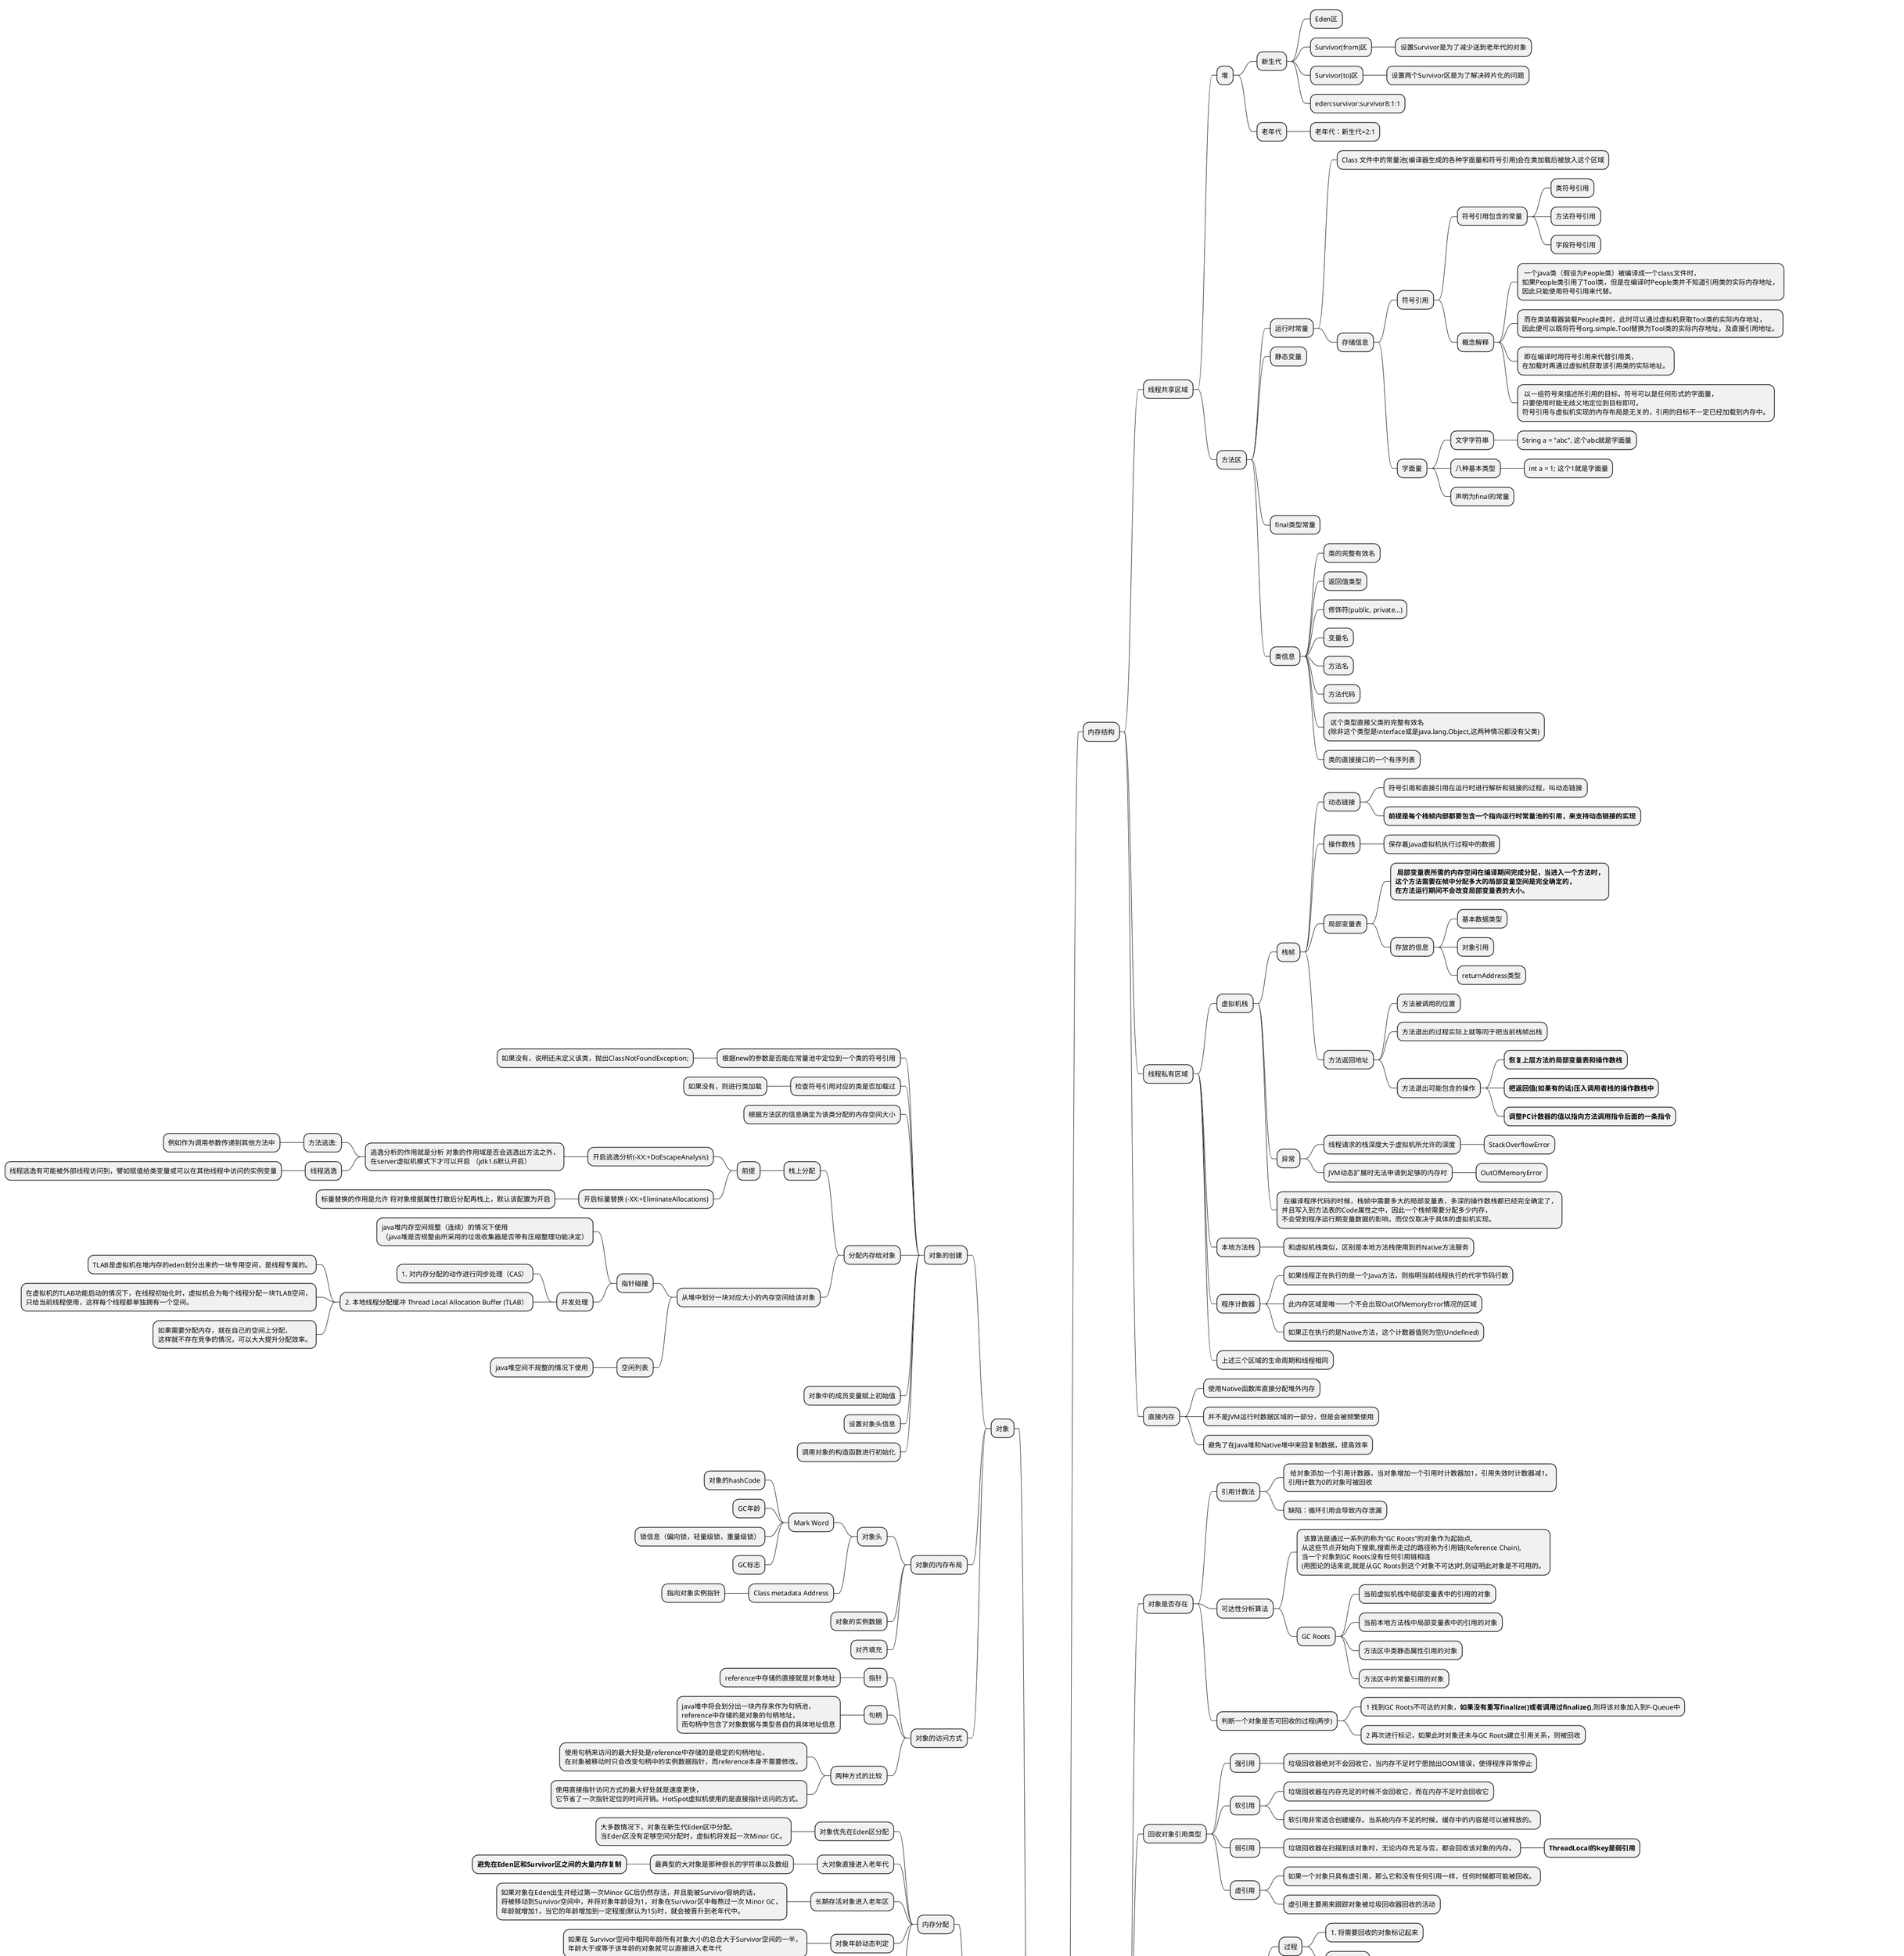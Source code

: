 @startmindmap
+ JVM
++ 内存结构
+++ 线程共享区域
++++ 堆
+++++ 新生代
++++++ Eden区
++++++ Survivor(from)区
+++++++ 设置Survivor是为了减少送到老年代的对象
++++++ Survivor(to)区
+++++++ 设置两个Survivor区是为了解决碎片化的问题
++++++ eden:survivor:survivor8:1:1
+++++ 老年代
++++++ 老年代：新生代=2:1
++++ 方法区
+++++ 运行时常量
++++++ Class 文件中的常量池(编译器生成的各种字面量和符号引用)会在类加载后被放入这个区域
++++++ 存储信息
+++++++ 符号引用
++++++++ 符号引用包含的常量
+++++++++ 类符号引用
+++++++++ 方法符号引用
+++++++++ 字段符号引用
++++++++ 概念解释
*********: 一个java类（假设为People类）被编译成一个class文件时，
如果People类引用了Tool类，但是在编译时People类并不知道引用类的实际内存地址，
因此只能使用符号引用来代替。;
*********: 而在类装载器装载People类时，此时可以通过虚拟机获取Tool类的实际内存地址，
因此便可以既将符号org.simple.Tool替换为Tool类的实际内存地址，及直接引用地址。;
*********: 即在编译时用符号引用来代替引用类，
在加载时再通过虚拟机获取该引用类的实际地址。;
*********: 以一组符号来描述所引用的目标，符号可以是任何形式的字面量，
只要使用时能无歧义地定位到目标即可。
符号引用与虚拟机实现的内存布局是无关的，引用的目标不一定已经加载到内存中。;
+++++++ 字面量
++++++++ 文字字符串
+++++++++ String a = "abc", 这个abc就是字面量
++++++++ 八种基本类型
+++++++++ int a = 1; 这个1就是字面量
++++++++ 声明为final的常量
+++++ 静态变量
+++++ final类型常量
+++++ 类信息
++++++ 类的完整有效名
++++++ 返回值类型
++++++ 修饰符(public, private...)
++++++ 变量名
++++++ 方法名
++++++ 方法代码
******: 这个类型直接父类的完整有效名
(除非这个类型是interface或是java.lang.Object,这两种情况都没有父类);
++++++ 类的直接接口的一个有序列表
+++ 线程私有区域
++++ 虚拟机栈
+++++ 栈帧
++++++ 动态链接
+++++++ 符号引用和直接引用在运行时进行解析和链接的过程，叫动态链接
+++++++ <B>前提是每个栈帧内部都要包含一个指向运行时常量池的引用，来支持动态链接的实现
++++++ 操作数栈
+++++++ 保存着Java虚拟机执行过程中的数据
++++++ 局部变量表
*******: <B>局部变量表所需的内存空间在编译期间完成分配，当进入一个方法时，
<B>这个方法需要在帧中分配多大的局部变量空间是完全确定的，
<B>在方法运行期间不会改变局部变量表的大小。;
+++++++ 存放的信息
++++++++ 基本数据类型
++++++++ 对象引用
++++++++ returnAddress类型
++++++ 方法返回地址
+++++++ 方法被调用的位置
+++++++ 方法退出的过程实际上就等同于把当前栈帧出栈
+++++++ 方法退出可能包含的操作
++++++++ <B>恢复上层方法的局部变量表和操作数栈
++++++++ <B>把返回值(如果有的话)压入调用者栈的操作数栈中
++++++++ <B>调整PC计数器的值以指向方法调用指令后面的一条指令
+++++ 异常
++++++ 线程请求的栈深度大于虚拟机所允许的深度
+++++++ StackOverflowError
++++++ JVM动态扩展时无法申请到足够的内存时
+++++++ OutOfMemoryError
*****: 在编译程序代码的时候，栈帧中需要多大的局部变量表，多深的操作数栈都已经完全确定了，
并且写入到方法表的Code属性之中，因此一个栈帧需要分配多少内存，
不会受到程序运行期变量数据的影响，而仅仅取决于具体的虚拟机实现。;
++++ 本地方法栈
+++++ 和虚拟机栈类似，区别是本地方法栈使用到的Native方法服务
++++ 程序计数器
+++++ 如果线程正在执行的是一个Java方法，则指明当前线程执行的代字节码行数
+++++ 此内存区域是唯一一个不会出现OutOfMemoryError情况的区域
+++++ 如果正在执行的是Native方法，这个计数器值则为空(Undefined)
++++ 上述三个区域的生命周期和线程相同
+++ 直接内存
++++ 使用Native函数库直接分配堆外内存
++++ 并不是JVM运行时数据区域的一部分，但是会被频繁使用
++++ 避免了在Java堆和Native堆中来回复制数据，提高效率
++ 垃圾回收
+++ 对象是否存在
++++ 引用计数法
*****: 给对象添加一个引用计数器，当对象增加一个引用时计数器加1，引用失效时计数器减1。
引用计数为0的对象可被回收;
+++++ 缺陷：循环引用会导致内存泄漏
++++ 可达性分析算法
*****: 该算法是通过一系列的称为“GC Roots”的对象作为起始点,
从这些节点开始向下搜索,搜索所走过的路径称为引用链(Reference Chain),
当一个对象到GC Roots没有任何引用链相连
(用图论的话来说,就是从GC Roots到这个对象不可达)时,则证明此对象是不可用的。;
+++++ GC Roots
++++++ 当前虚拟机栈中局部变量表中的引用的对象
++++++ 当前本地方法栈中局部变量表中的引用的对象
++++++ 方法区中类静态属性引用的对象
++++++ 方法区中的常量引用的对象
++++ 判断一个对象是否可回收的过程(两步)
+++++ 1 找到GC Roots不可达的对象，<B>如果没有重写finalize()或者调用过finalize()</B>,则将该对象加入到F-Queue中
+++++ 2 再次进行标记，如果此时对象还未与GC Roots建立引用关系，则被回收
+++ 回收对象引用类型
++++ 强引用
+++++ 垃圾回收器绝对不会回收它，当内存不足时宁愿抛出OOM错误，使得程序异常停止
++++ 软引用
+++++ 垃圾回收器在内存充足的时候不会回收它，而在内存不足时会回收它
+++++ 软引用非常适合创建缓存。当系统内存不足的时候，缓存中的内容是可以被释放的。
++++ 弱引用
+++++ 垃圾回收器在扫描到该对象时，无论内存充足与否，都会回收该对象的内存。
++++++ <B>ThreadLocal的key是弱引用
++++ 虚引用
+++++ 如果一个对象只具有虚引用，那么它和没有任何引用一样，任何时候都可能被回收。
+++++ 虚引用主要用来跟踪对象被垃圾回收器回收的活动
+++ 垃圾收集算法
++++ 标记-清除
+++++ 过程
++++++ 1. 将需要回收的对象标记起来
++++++ 2. 清除对象
+++++ 缺陷
++++++ 1. 标记和清除的效率都不高
++++++ 2. 产生大量的不连续的内存碎片
++++ 复制算法
*****: 复制算法是将内存划分为两块大小相等的区域，每次使用时都只用其中一块区域，
当发生垃圾回收时会将存活的对象全部复制到未使用的区域，然后对之前的区域进行全部回收。;
+++++ 新生代使用的是复制算法
+++++ 优点
++++++ 简单高效，不会出现内存碎片问题
+++++ 缺陷
++++++ 内存利用率低
++++++ 存活对象较多时效率明显会降低
++++ 标记-整理
*****: 原理和标记清除算法类似，只是最后一步的清除改为了<B>将存活的对象全部移动到一端，
然后再将边界之外的内存全部回收。;
+++++ 老年代使用的是标记-整理算法
+++++ 缺陷
++++++ 需要移动大量对象，效率不高
++++ 分代回收算法
+++++ 根据各个年代的特点选取不同的垃圾收集算法
+++++ 新生代使用复制算法
+++++ 老年代使用标记-整理或者标记-清除算法
+++ 垃圾收集器
++++ Serial收集器
+++++ 串行单线程收集器
+++++ 优点：简单高效
+++++ 是Client模式下的默认新生代收集器
++++ ParNew收集器
+++++ Serial收集器的多线程版本
*****: 是Server模式下的虚拟机首选新生代收集器，除了性能原因外，
主要是因为<B>除了Serial收集器，只有它能与CMS收集器配合工作。;
++++ Parallel Scavenge收集器
+++++ 多线程收集器
+++++ “吞吐量优先”收集器，更加关注系统的吞吐量
+++++ 适合在后台运算而不需要太多交互的任务
++++ Serial Old收集器
+++++ Serial收集器的老年代版本
+++++ 可用于Client模式下
+++++ 用于Server模式下时
++++++ 在 JDK 1.5 以及之前版本（Parallel Old 诞生以前）中与 Parallel Scavenge 收集器搭配使用
++++++ 作为 CMS 收集器的后备预案，在并发收集发生 Concurrent Mode Failure 时使用。
++++ ParNew Old收集器
+++++ Parallel Scavenge收集器的老年代版本
+++++ 注重程序吞吐量
++++ CMS收集器
+++++ 流程
++++++ 初始标记：仅仅只是标记一下 GC Roots 能直接关联到的对象，速度很快，<B>需要停顿（STW）
++++++ 并发标记：从GC Root 开始对堆中对象进行可达性分析，找到存活对象，它在整个回收过程中耗时最长，不需要停顿。
++++++ 重新标记：为了修正并发标记期间因用户程序继续运作而导致标记产生变动的那一部分对象的标记记录，<B>需要停顿(STW)
++++++ 并发清除：不需要停顿。
+++++ 缺陷
++++++ 吞吐量低
+++++++ 低停顿时间是以牺牲吞吐量为代价的，导致 CPU 利用率不够高
++++++ 无法处理浮动垃圾，可能出现 Concurrent Mode Failure
+++++++ 浮动垃圾是指并发清除阶段由于用户线程继续运行而产生的垃圾，这部分垃圾只能到下一次 GC 时才能进行回收
+++++++ 由于浮动垃圾的存在，因此需要预留出一部分内存，意味着 CMS 收集不能像其它收集器那样等待老年代快满的时候再回收。
+++++++ 如果预留的内存不够存放浮动垃圾，就会出现 Concurrent Mode Failure，<B>这时虚拟机将临时启用 Serial Old 来替代 CMS
++++++ 会产生空间碎片
+++++++ 标记-清除算法会导致产生不连续的空间碎片
++++ G1收集器
+++++ G1 把堆划分成多个大小相等的独立区域（Region），新生代和老年代不再物理隔离。
+++++ 流程
******: 初始标记：仅仅只是标记一下GC Roots 能直接关联到的对象，并且修改TAMS（Nest Top Mark Start）的值，
让下一阶段用户程序并发运行时，能在正确可以的Region中创建对象，此阶段需要停顿线程(STW)，但耗时很短。;
******: 并发标记：从GC Root 开始对堆中对象进行可达性分析，找到存活对象，
此阶段耗时较长，但可与用户程序并发执行。;
******: 最终标记：为了修正在并发标记期间因用户程序继续运作而导致标记产生变动的那一部分标记记录，
虚拟机将这段时间对象变化记录在线程的 Remembered Set Logs 里面，
最终标记阶段需要把 Remembered Set Logs 的数据合并到 Remembered Set 中。
这阶段需要停顿线程(STW)，但是可并行执行。;
******: 筛选回收：首先对各个 Region 中的回收价值和成本进行排序，根据用户所期望的 GC 停顿时间来制定回收计划。
此阶段其实也可以做到与用户程序一起并发执行，但是因为只回收一部分 Region，
时间是用户可控制的，而且停顿用户线程将大幅度提高收集效率。;
+++++ 特点
++++++ 空间整合，不会产生内存碎片
++++++ 可预测的停顿
+++++ 参数设置
++++++ -XX:+UseG1GC
++++++ -XX:MaxGCPauseMillis
++ 类加载机制
+++ 类生命周期
++++ 加载
++++ 验证
++++ 准备
++++ 解析
++++ 初始化
++++ 使用
++++ 卸载
+++ 类加载器
++++ 启动类加载器
+++++ C++实现，是虚拟机自身的一部分
+++++ 负责将存放在<JRE_HOME>/lib 目录中的类库加载到虚拟机内存中
++++ 其他加载器
+++++ 由Java实现，独立于虚拟机外部，并且全都继承自抽象类java.lang.ClassLoader
+++++ 分类
++++++ 启动类加载器
++++++ 扩展类加载器
*******: 它负责将<JAVA_HOME>/lib/ext或者
被java.ext.dir系统变量所指定路径中的所有类库加载到内存中;
++++++ 应用程序类加载器
+++++++ 它负责加载用户类路径(ClassPath)上所指定的类库
++++++ 自定义类加载器
+++++++ 用户根据需求自己定义的。也要需要继承自己的ClassLoader
++++ 双亲委派模型
+++++ 内容
******:如果一个类加载器收到类加载的请求，它首先不会自己去尝试加载这个类，
而是把这个请求委派给父类加载器完成，
只有当父加载器在自己的搜索范围内找不到指定的类时（即ClassNotFoundException），
子加载器才会尝试自己去加载。;
+++++ 实现
++++++ 首先检查类是否被加载；
++++++ 若未加载，则调用父类加载器的loadClass方法；
++++++ 若该方法抛出ClassNotFoundException异常，则表示父类加载器无法加载，则当前类加载器调用findClass加载类；
++++++ 若父类加载器可以加载，则直接返回Class对象；
+++++ 好处
++++++ 保证java类库中的类不受用户类影响，防止用户自定义一个类库中的同名类，引起问题
+++++ 破坏
++++++ 基础类需要调用用户的代码
+++++++ 解决方式
++++++++ 线程上下文类加载器
*********: 也就是父类加载器请求子类加载器去完成类加载的动作，
这种行为实际上就是打通了双亲委派模型层次结构来逆向使用类加载器，
实际上已经违背了双亲委派模型的一般性原;
+++++++ 实现方法
++++++++ 重写ClassLoader类的loadClass()
+++++++ 示例
++++++++ JDBC
*********: 原生的JDB中的类是放在rt.jar包的，是由启动类加载器进行类加载的，
JDBC中的Driver类中需要动态去加载不同数据库类型的Driver类;
++++++++ JNDI服务需要调用由独立厂商实现并部署在应用程序的ClassPath下的JNDI接口提供者的代码
++++++ 重写loadClass方法
+++++++ 双亲委派模型的具体实现就在loadClass()方法中
++++++ 用户对程序的动态性的追求
*******: 例如OSGi(面向Java的动态模型系统)的出现。
在OSGi环境下，类加载器不再是双亲委派模型中的树状结构，
而是进一步发展为网状结构。;
+++++++ 代码热替换、模块热部署
++++++ 典型的打破双亲委派模型的框架和中间件有tomcat与osgi
*****: <B>模型要求除了顶层的启动类加载器外，其余的类加载器都应有自己的父类加载器。
<B>这里类加载器之间的父子关系一般通过组合（Composition）关系来实现，
<B>而不是通过继承（Inheritance）的关系实现。;
+++ 类加载过程
++++ 加载
+++++ 将编译后的.Class静态文件转换到内存中(方法区)，然后暴露出来让程序员能访问到
++++ 验证
+++++ 确保Class文件的字节流中包含的信息符合当前虚拟机的要求，并且不会危害虚拟机自身的安全
++++ 准备
+++++ 准备阶段为类变量分配内存并设置初始值，使用的是方法区的内存
++++ 解析
+++++ 将class文件的常量池的符号引用替换为直接引用的过程（是静态链接）
+++++ <B>可能发生在初始化阶段之前，也可能发生在初始化阶段之后，后者是为了支持Java的动态绑定。
++++ 初始化
+++++ 为类的静态变量赋予程序中指定的初始值，还有执行静态代码块中的程序（执行<cinit>()方法）。
+++ 类加载方式
++++ 1、命令行启动应用时候由JVM初始化加载
++++ 2、通过Class.forName()方法动态加载
++++ 3、通过ClassLoader.loadClass()方法动态加载
+++ 类加载时机
++++ 遇到new,getStatic,putStatic,invokeStatic这四条指令
+++++ new一个对象时
+++++ 调用一个类的静态方法
+++++ 直接操作一个类的static属性
++++ 使用java.lang.reflect进行反射调用
++++ 初始化类时，没有初始化父类，先初始化父类
++++ 虚拟机启动时，用户指定的主类（main）
***: 虚拟机把描述类的数据从class文件加载到内存，并对数据进行校验、
转换解析和初始化，最终形成可以被虚拟机直接使用的Java类型;
****:类的加载指的是将类的.class文件中的二进制数据读入到内存中，将其放在运行时数据区的方法区内，
然后在堆区创建一个 java.lang.Class对象，用来封装类在方法区内的数据结构。
类的加载的最终产品是位于堆区中的 Class对象， Class对象封装了类在方法区内的数据结构，
并且向Java程序员提供了访问方法区内的数据结构的接口。;
++ class文件结构
+++ 魔数
++++ 唯一作用是用于确定这个文件是否为一个能被虚拟机接受的Class文件。
+++ 版本号
+++ 常量池
++++ 字面量
++++ 符号引用
+++ 访问标志
++++ 用于识别一些类或接口层次的访问信息
*****:是否final
是否public,否则是private
是否是接口
是否可用invokespecial字节码指令
是否是abstract
是否是注解
是否是枚举;
+++ 类索引，父类索引，接口索引集合
++++ 这三项数据主要用于确定这个类的继承关系
+++++ 类索引
++++++ 用于确定这个类的全限定名
+++++ 父类索引
++++++ 用于确定这个类父类的全限定名
+++++ 接口索引
++++++ 描述这个类实现了哪些接口
+++ 字段表集合
++++ 表结构
+++++ 访问标志
+++++ 名称索引
+++++ 描述符索引
+++++ 属性表集合
++++ 字段表用于描述接口或类中声明的变量，包括类级别（static）和实例级别变量，不包括在方法内部声明的变量
++++ 简单来说，字段表集合存储字段的修饰符+名称
++++ <B>变量修饰符使用标志位表示，字段数据类型和字段名称则引用常量池中常量表示。
+++ 方法表集合
++++ 访问标志
++++ 名称索引
++++ 描述符索引
++++ 属性表集合
*****: Java代码经过编译器编译为字节码之后，
存储在方法属性表集合中一个名叫"Code"的属性中;
+++ 属性表集合
++++ 在Class文件、字段表、方法表都可以携带子集的属性表集合，以用于描述某些场景专有的信息。
-- 对象
--- 对象的创建
---- 根据new的参数是否能在常量池中定位到一个类的符号引用
----- 如果没有，说明还未定义该类，抛出ClassNotFoundException;
---- 检查符号引用对应的类是否加载过
----- 如果没有，则进行类加载
---- 根据方法区的信息确定为该类分配的内存空间大小
---- 分配内存给对象
----- 栈上分配
------ 前提
------- 开启逃逸分析(-XX:+DoEscapeAnalysis)
-------- 逃逸分析的作用就是分析 对象的作用域是否会逃逸出方法之外，\l在server虚拟机模式下才可以开启 （jdk1.6默认开启）
--------- 方法逃逸:
---------- 例如作为调用参数传递到其他方法中
--------- 线程逃逸
---------- 线程逃逸有可能被外部线程访问到，譬如赋值给类变量或可以在其他线程中访问的实例变量
------- 开启标量替换 (-XX:+EliminateAllocations)
-------- 标量替换的作用是允许 将对象根据属性打散后分配再栈上，默认该配置为开启
----- 从堆中划分一块对应大小的内存空间给该对象
------ 指针碰撞
------- java堆内存空间规整（连续）的情况下使用\l（java堆是否规整由所采用的垃圾收集器是否带有压缩整理功能决定）
------- 并发处理
-------- 1. 对内存分配的动作进行同步处理（CAS）
-------- 2. 本地线程分配缓冲 Thread Local Allocation Buffer (TLAB）
--------- TLAB是虚拟机在堆内存的eden划分出来的一块专用空间，是线程专属的。
--------- 在虚拟机的TLAB功能启动的情况下，在线程初始化时，虚拟机会为每个线程分配一块TLAB空间，\l只给当前线程使用，这样每个线程都单独拥有一个空间。
--------- 如果需要分配内存，就在自己的空间上分配，\l这样就不存在竞争的情况，可以大大提升分配效率。
------ 空闲列表
------- java堆空间不规整的情况下使用
---- 对象中的成员变量赋上初始值
---- 设置对象头信息
---- 调用对象的构造函数进行初始化
--- 对象的内存布局
---- 对象头
----- Mark Word
------ 对象的hashCode
------ GC年龄
------ 锁信息（偏向锁，轻量级锁，重量级锁）
------ GC标志
----- Class metadata Address
------ 指向对象实例指针
---- 对象的实例数据
---- 对齐填充
--- 对象的访问方式
---- 指针
----- reference中存储的直接就是对象地址
---- 句柄
----- java堆中将会划分出一块内存来作为句柄池，\lreference中存储的是对象的句柄地址，\l而句柄中包含了对象数据与类型各自的具体地址信息
---- 两种方式的比较
----- 使用句柄来访问的最大好处是reference中存储的是稳定的句柄地址，\l在对象被移动时只会改变句柄中的实例数据指针，而reference本身不需要修改。
----- 使用直接指针访问方式的最大好处就是速度更快，\l它节省了一次指针定位的时间开销。HotSpot虚拟机使用的是直接指针访问的方式。
-- 内存相关
--- 内存分配
---- 对象优先在Eden区分配
----- 大多数情况下，对象在新生代Eden区中分配。\l当Eden区没有足够空间分配时，虚拟机将发起一次Minor GC。
---- 大对象直接进入老年代
----- 最典型的大对象是那种很长的字符串以及数组
------ <B>避免在Eden区和Survivor区之间的大量内存复制
---- 长期存活对象进入老年区
----- 如果对象在Eden出生并经过第一次Minor GC后仍然存活，并且能被Survivor容纳的话，\l将被移动到Survivor空间中，并将对象年龄设为1，对象在Survivor区中每熬过一次 Minor GC，\l年龄就增加1，当它的年龄增加到一定程度(默认为15)时，就会被晋升到老年代中。
---- 对象年龄动态判定
----- 如果在 Survivor空间中相同年龄所有对象大小的总合大于Survivor空间的一半，\l年龄大于或等于该年龄的对象就可以直接进入老年代
---- 空间分配担保
----- 在发生Minor GC之前，虚拟机会先检查老年代最大可用的连续空间是否大于新生代所有对象总空间，\l如果这个条件成立，那么Minor GC可以确保是安全的。\l如果不成立，则虚拟机会查看<B>HandlePromotionFailure</B>设置值是否允许担保失败。\l如果允许，那么会继续检查老年代最大可用的连续空间是否大于历次晋升到老年代对象的平均大小，\l如果大于，将尝试着进行一次Minor GC，尽管这次Minor GC是有风险的，如果担保失败则会进行一次Full GC；\l如果小于，或者HandlePromotionFailure设置不允许冒险，那这时也要改为进行一次Full GC。
--- 内存回收
---- Minor GC
----- 特点
------ 发生在新生代上,发生频繁,执行速度快
----- 触发条件
------ Eden区空间不足
------ 空间分配担保
---- Full GC
----- 特点
------ 发生在老年代上,较少发生,执行速度较慢
----- 触发条件
------ 调用System.gc()
------ 老年代区域空间不足
------ 空间分配担保失败
------ JDK 1.7及以前的永久代（方法区）空间不足
------ CMS GC处理浮动垃圾时，如果新生代空间不足，则采用空间分配担保机制，\l如果老年代空间不足，则触发Full GC
--- 内存溢出
---- 程序在申请内存时，没有足够的内存空间
---- 内存溢出的构造方式
----- OutOfMemoryError:不断创建对象
----- 栈溢出
------ StackOverflowError: 增大本地变量表，例如不合理的递归
------ OutOfMemoryError:不断建立线程
----- 方法区和运行时常量池溢出
------ OutOfMemoryError:通过String.intern()方法不断向常量池中添加常量,\l例如String.valueOf(i++).intern()
----- 本机内存直接溢出
--- 内存泄漏
---- 程序在申请内存后，无法释放已申请的内存空间
---- 原因
----- 长生命周期的对象持有短生命周期对象的引用
------ 例如将ArrayList设置为静态变量，则容器中的对象在程序结束之前将不能被释放，从而造成内存泄漏
----- 连接未关闭
------ 如数据库连接、网络连接和IO连接等，只有连接被关闭后，垃圾回收器才会回收对应的对象
----- 变量作用域不合理
------ 1 一个变量的定义的作用范围大于其使用范围
------ 2 如果没有及时地把对象设置为null
----- 内部类持有外部类
------ Java的非静态内部类的这种创建方式，会隐式地持有外部类的引用，而且默认情况下这个引用是强引用，\l因此，如果内部类的生命周期长于外部类的生命周期，程序很容易就产生内存泄漏
------ 解决方法
------- 将内部类定义为static
------- 用static的变量引用匿名内部类的实例
------- 或将匿名内部类的实例化操作放到外部类的静态方法中
----- Hash值改变
------ <B>在集合中，如果修改了对象中的那些参与计算哈希值的字段，会导致无法从集合中单独删除当前对象，造成内存泄露
-- JVM调优
--- 常见参数
---- Xms
----- 堆内存初始大小
---- Xmx
----- 堆内存最大值（一般设置 -Xms=-Xmx。这样可以获得固定大小的堆内存，减少GC 次数和耗时，可以使得堆相对稳定）
---- Xmn
----- 设置新生代的大小。太小会增加YGC，太大会减小老年代大小，一般设置为整个堆的1/4到1/3；
---- Xss
----- 设置Java 线程堆栈大小
---- -XX:SurvivorRatio
----- 年轻代和两个Survivor的比值。默认值为8，代表比值为 8:1:1；
---- -XX:NewRatio
----- 设置年轻代和年老代的比值。如果为3，表示年轻代与老 年代比值为 1:3，默认值为2；
---- -XX:+PrintGCDetails
----- 开启GC日志
---- -XX:ParallelGCThreads
----- 设置 STW 工作线程数的值。将n的值设置为逻辑处理器的数量。n的值与逻辑处理器的数量相同，最多为 8。
---- -XX:+HeapDumpOnOutOfMemoryError
----- 让 JVM 在发生内存溢出的时候自动生成内存快照，方便排查问题
---- -XX:+UseG1GC
----- 使用G1垃圾收集器
---- -XX:MaxGCPauseMillis
----- 设置最大的垃圾收集时的停顿时间，单位为毫秒
--- 健康GC指标
---- minor GC 单次耗时 < 50ms，频率10秒以上。说明年轻代OK。
---- Full GC 单次耗时 < 1秒，频率10分钟以上（最好没有），说明年老代OK。
---- CMS GC  一天一次左右
--- GC调优目的
---- GC时间够少，GC次数够少
--- 调优思路
---- 优化维度
----- 频率
------ YGC
------- 如果 YGC 超过5秒一次，甚至更长，说明系统内存 过大，应该缩小容量，\l如果频率很高，说明 Eden 区过小，可以将 Eden 区增 大，\l但整个新生代的容量应该在堆的 30% ­ 40%之间，eden，from 和 to 的比 例应该在 8：1：1左右，\l这个比例可根据对象晋升的大小进行调整。
------ FGC 
------- 1 Old 区内存不够
-------- FGC 后还有大量对象
--------- 说明 Old 区过小，应该扩大 Old 区
-------- FGC 后效果很好
--------- 说明 Old 区存在了大量 短命的对象，\l优化的点应该是让这些对象在新生代就被 YGC 掉
---------- 通常的做法是 增大新生代，如果有大而短命的对象，通过参数设置对象的大小，\l不要让这些对 象进入 Old 区，还需要检查晋升年龄是否过小。
---------- 如果 YGC 后，有大量对象因为 无法进入 Survivor 区从而提前晋升，\l这时应该增大 Survivor 区，但不宜太大
------- 2 元数据区内存不够
------- 3 System.gc()
------- 4 jmap 或者 jcmd，
------- 5 CMS Promotion failed 或者 concurrent mode failure
------- 6 JVM 基于悲观策略认为这次 YGC 后 Old 区无法容纳晋升的对象，因此取消 YGC，提前 FGC
----- 时长
------ YGC
------- YGC 有2个过程，一个是扫描，一个是复制，通常扫描 速度很快，复制速度相比而言要慢一些。
------- 如果每次都有大量对象要复制，就会将STW 时间延长，还有一个情况就是 StringTable ，\l这个数据结构中存储着 String.intern 方法返回的常量池的引用，
------- YGC 每次都会扫描这个数据结构 （HashTable），如果这个数据结构很大，且没有经过 FGC，那么也会拉长 STW 时长，
------- 还有一种情况就是操作系统的虚拟内存，当 GC 时正巧操作系统正 在交换内存，也会拉长 STW 时长。
------ FGC
------- 无法优化时长，无法控制
---- 确定是否有频繁Full GC现象
----- 1 如果Full GC频繁，那么考虑内存泄漏的情况
------ 内存泄漏角度
------- 1 使用jps -l命令获取虚拟的LVMID
------- 2 使用jstat -gc lvmid 命令获取虚拟机的执行状态，判断Full GC次数
------- 3 使用jmap -histo:live 分析当前堆中存活对象数量
------- 4 如果还不能定位到关键信息，使用jamp -dump打印当前堆栈映像dump文件
-------- jmap -dump:format=b,file=/usr/local/base/02.hprof 129090
------- 5 使用MAT等工具分析dump文件，一般使用的参数是Histogram或者Dominator Tree,\l分析出各个对象的内存占用率，并根据对象引用情况找到泄漏点
----- 2 如果Full GC不频繁，各个区域内存占用也很正常，\l那么考虑线程阻塞，死锁，死循环等情况
------ 线程角度
------- 1 使用jps -l命令获取虚拟的LVMID
------- 2 使用 jstack 分析各个线程的堆栈内存使用情况,如果说系统慢,\l那么要特别关注Blocked,Waiting on condition,\l如果说系统的cpu耗的高，那么肯定是线程执行有死循环，那么此时要关注下Runable状态。
------- 3 如果还不能定位到关键信息，使用jamp -dump打印当前堆栈映像dump文件
------- 4 使用MAT等工具分析dump文件，一般使用的参数是Histogram或者Dominator Tree,\l分析出各个对象的内存占用率，并根据对象引用情况找到泄漏点
----- 3 如果都不是，考虑堆外存溢出，或者是外部命令等情况 
------ Runtime.getRuntime.exec()
-- 其他知识
--- 动态绑定
---- 指的是在程序运行过程中，根据具体的实例对象才能具体确定是哪个方法。
---- 编译阶段，根据引用本身的类型(Father)在方法表中查找匹配的方法，如果存在则编译通过
---- 运行阶段，根据实例变量的类型(Son)在方法表中查找匹配的方法，如果实例变量重写了方法，则调用重写的方法，否则调用父类方法
---- 以 Father ft=new Son();ft.say()；为例
---- 表中记录了这个类定义的方法的指针，每个表项指向一个具体的方法代码。\l如果这个类重写了父类中的某个方法，则对应表项指向新的代码实现处。\l从父类继承来的方法位于子类定义的方法的前面。
--- 参数传递
---- 值传递
---- 引用传递
---- <B>Java在参数传递的时候，实际上是传递当前引用的一个拷贝
---- 如果参数是基本类型，传递的是基本类型的字面量值的拷贝
---- 如果参数是引用类型，传递的是该参数所引用的对象在堆中地址值的拷贝
@endmindmap